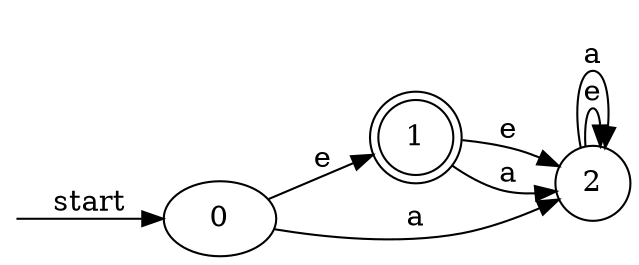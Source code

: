 digraph dfa {
    rankdir = LR;
    __start [style = invis, shape = point];
    __start -> "0" [ label = "start" ];
    node [shape = doublecircle]; "1"
    node [shape = circle];
    "1" -> "2" [ label = "e" ];
    "1" -> "2" [ label = "a" ];
    "0" -> "1" [ label = "e" ];
    "0" -> "2" [ label = "a" ];
    "2" -> "2" [ label = "e" ];
    "2" -> "2" [ label = "a" ];
}
